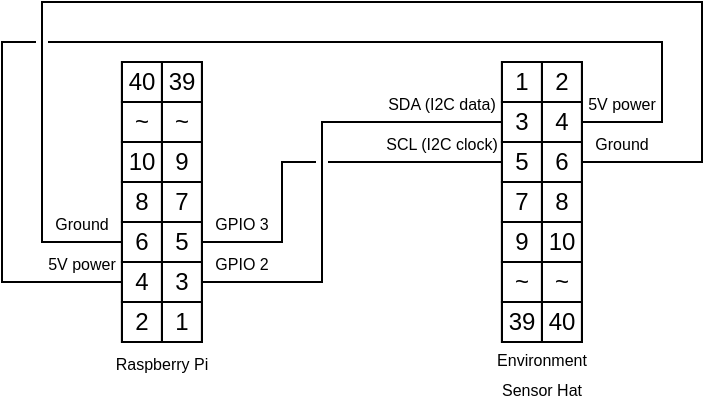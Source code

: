 <mxfile compressed="true" locked="true" version="28.0.7"><diagram name="Page-1" id="TQd7e25LFGvsIBrND1mE"><mxGraphModel dx="654" dy="514" grid="1" gridSize="10" guides="1" tooltips="1" connect="1" arrows="1" fold="1" page="1" pageScale="1" pageWidth="827" pageHeight="1169" math="0" shadow="0"><root><mxCell id="0"/><mxCell id="1" parent="0"/><mxCell id="Z3LxrtGDVWFGxXISewvc-150" value="" style="childLayout=tableLayout;recursiveResize=0;shadow=0;fillColor=none;" vertex="1" parent="1"><mxGeometry x="69.97" y="40" width="40" height="140" as="geometry"/></mxCell><mxCell id="Z3LxrtGDVWFGxXISewvc-151" value="" style="shape=tableRow;horizontal=0;startSize=0;swimlaneHead=0;swimlaneBody=0;top=0;left=0;bottom=0;right=0;dropTarget=0;collapsible=0;recursiveResize=0;expand=0;fontStyle=0;fillColor=none;strokeColor=inherit;" vertex="1" parent="Z3LxrtGDVWFGxXISewvc-150"><mxGeometry width="40" height="20" as="geometry"/></mxCell><mxCell id="Z3LxrtGDVWFGxXISewvc-152" value="40" style="connectable=0;recursiveResize=0;strokeColor=inherit;fillColor=none;align=center;whiteSpace=wrap;html=1;" vertex="1" parent="Z3LxrtGDVWFGxXISewvc-151"><mxGeometry width="20" height="20" as="geometry"><mxRectangle width="20" height="20" as="alternateBounds"/></mxGeometry></mxCell><mxCell id="Z3LxrtGDVWFGxXISewvc-153" value="39" style="connectable=0;recursiveResize=0;strokeColor=inherit;fillColor=none;align=center;whiteSpace=wrap;html=1;" vertex="1" parent="Z3LxrtGDVWFGxXISewvc-151"><mxGeometry x="20" width="20" height="20" as="geometry"><mxRectangle width="20" height="20" as="alternateBounds"/></mxGeometry></mxCell><mxCell id="Z3LxrtGDVWFGxXISewvc-154" style="shape=tableRow;horizontal=0;startSize=0;swimlaneHead=0;swimlaneBody=0;top=0;left=0;bottom=0;right=0;dropTarget=0;collapsible=0;recursiveResize=0;expand=0;fontStyle=0;fillColor=none;strokeColor=inherit;" vertex="1" parent="Z3LxrtGDVWFGxXISewvc-150"><mxGeometry y="20" width="40" height="20" as="geometry"/></mxCell><mxCell id="Z3LxrtGDVWFGxXISewvc-155" value="~" style="connectable=0;recursiveResize=0;strokeColor=inherit;fillColor=none;align=center;whiteSpace=wrap;html=1;" vertex="1" parent="Z3LxrtGDVWFGxXISewvc-154"><mxGeometry width="20" height="20" as="geometry"><mxRectangle width="20" height="20" as="alternateBounds"/></mxGeometry></mxCell><mxCell id="Z3LxrtGDVWFGxXISewvc-156" value="~" style="connectable=0;recursiveResize=0;strokeColor=inherit;fillColor=none;align=center;whiteSpace=wrap;html=1;" vertex="1" parent="Z3LxrtGDVWFGxXISewvc-154"><mxGeometry x="20" width="20" height="20" as="geometry"><mxRectangle width="20" height="20" as="alternateBounds"/></mxGeometry></mxCell><mxCell id="Z3LxrtGDVWFGxXISewvc-157" style="shape=tableRow;horizontal=0;startSize=0;swimlaneHead=0;swimlaneBody=0;top=0;left=0;bottom=0;right=0;dropTarget=0;collapsible=0;recursiveResize=0;expand=0;fontStyle=0;fillColor=none;strokeColor=inherit;" vertex="1" parent="Z3LxrtGDVWFGxXISewvc-150"><mxGeometry y="40" width="40" height="20" as="geometry"/></mxCell><mxCell id="Z3LxrtGDVWFGxXISewvc-158" value="10" style="connectable=0;recursiveResize=0;strokeColor=inherit;fillColor=none;align=center;whiteSpace=wrap;html=1;" vertex="1" parent="Z3LxrtGDVWFGxXISewvc-157"><mxGeometry width="20" height="20" as="geometry"><mxRectangle width="20" height="20" as="alternateBounds"/></mxGeometry></mxCell><mxCell id="Z3LxrtGDVWFGxXISewvc-159" value="9" style="connectable=0;recursiveResize=0;strokeColor=inherit;fillColor=none;align=center;whiteSpace=wrap;html=1;" vertex="1" parent="Z3LxrtGDVWFGxXISewvc-157"><mxGeometry x="20" width="20" height="20" as="geometry"><mxRectangle width="20" height="20" as="alternateBounds"/></mxGeometry></mxCell><mxCell id="Z3LxrtGDVWFGxXISewvc-160" style="shape=tableRow;horizontal=0;startSize=0;swimlaneHead=0;swimlaneBody=0;top=0;left=0;bottom=0;right=0;dropTarget=0;collapsible=0;recursiveResize=0;expand=0;fontStyle=0;fillColor=none;strokeColor=inherit;" vertex="1" parent="Z3LxrtGDVWFGxXISewvc-150"><mxGeometry y="60" width="40" height="20" as="geometry"/></mxCell><mxCell id="Z3LxrtGDVWFGxXISewvc-161" value="8" style="connectable=0;recursiveResize=0;strokeColor=inherit;fillColor=none;align=center;whiteSpace=wrap;html=1;" vertex="1" parent="Z3LxrtGDVWFGxXISewvc-160"><mxGeometry width="20" height="20" as="geometry"><mxRectangle width="20" height="20" as="alternateBounds"/></mxGeometry></mxCell><mxCell id="Z3LxrtGDVWFGxXISewvc-162" value="7" style="connectable=0;recursiveResize=0;strokeColor=inherit;fillColor=none;align=center;whiteSpace=wrap;html=1;" vertex="1" parent="Z3LxrtGDVWFGxXISewvc-160"><mxGeometry x="20" width="20" height="20" as="geometry"><mxRectangle width="20" height="20" as="alternateBounds"/></mxGeometry></mxCell><mxCell id="Z3LxrtGDVWFGxXISewvc-163" style="shape=tableRow;horizontal=0;startSize=0;swimlaneHead=0;swimlaneBody=0;top=0;left=0;bottom=0;right=0;dropTarget=0;collapsible=0;recursiveResize=0;expand=0;fontStyle=0;fillColor=none;strokeColor=inherit;" vertex="1" parent="Z3LxrtGDVWFGxXISewvc-150"><mxGeometry y="80" width="40" height="20" as="geometry"/></mxCell><mxCell id="Z3LxrtGDVWFGxXISewvc-164" value="6" style="connectable=0;recursiveResize=0;strokeColor=inherit;fillColor=none;align=center;whiteSpace=wrap;html=1;" vertex="1" parent="Z3LxrtGDVWFGxXISewvc-163"><mxGeometry width="20" height="20" as="geometry"><mxRectangle width="20" height="20" as="alternateBounds"/></mxGeometry></mxCell><mxCell id="Z3LxrtGDVWFGxXISewvc-165" value="5" style="connectable=0;recursiveResize=0;strokeColor=inherit;fillColor=none;align=center;whiteSpace=wrap;html=1;" vertex="1" parent="Z3LxrtGDVWFGxXISewvc-163"><mxGeometry x="20" width="20" height="20" as="geometry"><mxRectangle width="20" height="20" as="alternateBounds"/></mxGeometry></mxCell><mxCell id="Z3LxrtGDVWFGxXISewvc-166" style="shape=tableRow;horizontal=0;startSize=0;swimlaneHead=0;swimlaneBody=0;top=0;left=0;bottom=0;right=0;dropTarget=0;collapsible=0;recursiveResize=0;expand=0;fontStyle=0;fillColor=none;strokeColor=inherit;" vertex="1" parent="Z3LxrtGDVWFGxXISewvc-150"><mxGeometry y="100" width="40" height="20" as="geometry"/></mxCell><mxCell id="Z3LxrtGDVWFGxXISewvc-167" value="4" style="connectable=0;recursiveResize=0;strokeColor=inherit;fillColor=none;align=center;whiteSpace=wrap;html=1;" vertex="1" parent="Z3LxrtGDVWFGxXISewvc-166"><mxGeometry width="20" height="20" as="geometry"><mxRectangle width="20" height="20" as="alternateBounds"/></mxGeometry></mxCell><mxCell id="Z3LxrtGDVWFGxXISewvc-168" value="3" style="connectable=0;recursiveResize=0;strokeColor=inherit;fillColor=none;align=center;whiteSpace=wrap;html=1;" vertex="1" parent="Z3LxrtGDVWFGxXISewvc-166"><mxGeometry x="20" width="20" height="20" as="geometry"><mxRectangle width="20" height="20" as="alternateBounds"/></mxGeometry></mxCell><mxCell id="Z3LxrtGDVWFGxXISewvc-169" style="shape=tableRow;horizontal=0;startSize=0;swimlaneHead=0;swimlaneBody=0;top=0;left=0;bottom=0;right=0;dropTarget=0;collapsible=0;recursiveResize=0;expand=0;fontStyle=0;fillColor=none;strokeColor=inherit;" vertex="1" parent="Z3LxrtGDVWFGxXISewvc-150"><mxGeometry y="120" width="40" height="20" as="geometry"/></mxCell><mxCell id="Z3LxrtGDVWFGxXISewvc-170" value="2" style="connectable=0;recursiveResize=0;strokeColor=inherit;fillColor=none;align=center;whiteSpace=wrap;html=1;" vertex="1" parent="Z3LxrtGDVWFGxXISewvc-169"><mxGeometry width="20" height="20" as="geometry"><mxRectangle width="20" height="20" as="alternateBounds"/></mxGeometry></mxCell><mxCell id="Z3LxrtGDVWFGxXISewvc-171" value="1" style="connectable=0;recursiveResize=0;strokeColor=inherit;fillColor=none;align=center;whiteSpace=wrap;html=1;" vertex="1" parent="Z3LxrtGDVWFGxXISewvc-169"><mxGeometry x="20" width="20" height="20" as="geometry"><mxRectangle width="20" height="20" as="alternateBounds"/></mxGeometry></mxCell><mxCell id="Z3LxrtGDVWFGxXISewvc-172" value="" style="childLayout=tableLayout;recursiveResize=0;shadow=0;fillColor=none;" vertex="1" parent="1"><mxGeometry x="259.97" y="40" width="40" height="140" as="geometry"/></mxCell><mxCell id="Z3LxrtGDVWFGxXISewvc-173" value="" style="shape=tableRow;horizontal=0;startSize=0;swimlaneHead=0;swimlaneBody=0;top=0;left=0;bottom=0;right=0;dropTarget=0;collapsible=0;recursiveResize=0;expand=0;fontStyle=0;fillColor=none;strokeColor=inherit;" vertex="1" parent="Z3LxrtGDVWFGxXISewvc-172"><mxGeometry width="40" height="20" as="geometry"/></mxCell><mxCell id="Z3LxrtGDVWFGxXISewvc-174" value="&lt;div&gt;1&lt;/div&gt;" style="connectable=0;recursiveResize=0;strokeColor=inherit;fillColor=none;align=center;whiteSpace=wrap;html=1;" vertex="1" parent="Z3LxrtGDVWFGxXISewvc-173"><mxGeometry width="20" height="20" as="geometry"><mxRectangle width="20" height="20" as="alternateBounds"/></mxGeometry></mxCell><mxCell id="Z3LxrtGDVWFGxXISewvc-175" value="2" style="connectable=0;recursiveResize=0;strokeColor=inherit;fillColor=none;align=center;whiteSpace=wrap;html=1;" vertex="1" parent="Z3LxrtGDVWFGxXISewvc-173"><mxGeometry x="20" width="20" height="20" as="geometry"><mxRectangle width="20" height="20" as="alternateBounds"/></mxGeometry></mxCell><mxCell id="Z3LxrtGDVWFGxXISewvc-176" style="shape=tableRow;horizontal=0;startSize=0;swimlaneHead=0;swimlaneBody=0;top=0;left=0;bottom=0;right=0;dropTarget=0;collapsible=0;recursiveResize=0;expand=0;fontStyle=0;fillColor=none;strokeColor=inherit;" vertex="1" parent="Z3LxrtGDVWFGxXISewvc-172"><mxGeometry y="20" width="40" height="20" as="geometry"/></mxCell><mxCell id="Z3LxrtGDVWFGxXISewvc-177" value="3" style="connectable=0;recursiveResize=0;strokeColor=inherit;fillColor=none;align=center;whiteSpace=wrap;html=1;" vertex="1" parent="Z3LxrtGDVWFGxXISewvc-176"><mxGeometry width="20" height="20" as="geometry"><mxRectangle width="20" height="20" as="alternateBounds"/></mxGeometry></mxCell><mxCell id="Z3LxrtGDVWFGxXISewvc-178" value="&lt;div&gt;4&lt;/div&gt;" style="connectable=0;recursiveResize=0;strokeColor=inherit;fillColor=none;align=center;whiteSpace=wrap;html=1;" vertex="1" parent="Z3LxrtGDVWFGxXISewvc-176"><mxGeometry x="20" width="20" height="20" as="geometry"><mxRectangle width="20" height="20" as="alternateBounds"/></mxGeometry></mxCell><mxCell id="Z3LxrtGDVWFGxXISewvc-179" style="shape=tableRow;horizontal=0;startSize=0;swimlaneHead=0;swimlaneBody=0;top=0;left=0;bottom=0;right=0;dropTarget=0;collapsible=0;recursiveResize=0;expand=0;fontStyle=0;fillColor=none;strokeColor=inherit;" vertex="1" parent="Z3LxrtGDVWFGxXISewvc-172"><mxGeometry y="40" width="40" height="20" as="geometry"/></mxCell><mxCell id="Z3LxrtGDVWFGxXISewvc-180" value="5" style="connectable=0;recursiveResize=0;strokeColor=inherit;fillColor=none;align=center;whiteSpace=wrap;html=1;" vertex="1" parent="Z3LxrtGDVWFGxXISewvc-179"><mxGeometry width="20" height="20" as="geometry"><mxRectangle width="20" height="20" as="alternateBounds"/></mxGeometry></mxCell><mxCell id="Z3LxrtGDVWFGxXISewvc-181" value="6" style="connectable=0;recursiveResize=0;strokeColor=inherit;fillColor=none;align=center;whiteSpace=wrap;html=1;" vertex="1" parent="Z3LxrtGDVWFGxXISewvc-179"><mxGeometry x="20" width="20" height="20" as="geometry"><mxRectangle width="20" height="20" as="alternateBounds"/></mxGeometry></mxCell><mxCell id="Z3LxrtGDVWFGxXISewvc-182" style="shape=tableRow;horizontal=0;startSize=0;swimlaneHead=0;swimlaneBody=0;top=0;left=0;bottom=0;right=0;dropTarget=0;collapsible=0;recursiveResize=0;expand=0;fontStyle=0;fillColor=none;strokeColor=inherit;" vertex="1" parent="Z3LxrtGDVWFGxXISewvc-172"><mxGeometry y="60" width="40" height="20" as="geometry"/></mxCell><mxCell id="Z3LxrtGDVWFGxXISewvc-183" value="7" style="connectable=0;recursiveResize=0;strokeColor=inherit;fillColor=none;align=center;whiteSpace=wrap;html=1;" vertex="1" parent="Z3LxrtGDVWFGxXISewvc-182"><mxGeometry width="20" height="20" as="geometry"><mxRectangle width="20" height="20" as="alternateBounds"/></mxGeometry></mxCell><mxCell id="Z3LxrtGDVWFGxXISewvc-184" value="8" style="connectable=0;recursiveResize=0;strokeColor=inherit;fillColor=none;align=center;whiteSpace=wrap;html=1;" vertex="1" parent="Z3LxrtGDVWFGxXISewvc-182"><mxGeometry x="20" width="20" height="20" as="geometry"><mxRectangle width="20" height="20" as="alternateBounds"/></mxGeometry></mxCell><mxCell id="Z3LxrtGDVWFGxXISewvc-185" style="shape=tableRow;horizontal=0;startSize=0;swimlaneHead=0;swimlaneBody=0;top=0;left=0;bottom=0;right=0;dropTarget=0;collapsible=0;recursiveResize=0;expand=0;fontStyle=0;fillColor=none;strokeColor=inherit;" vertex="1" parent="Z3LxrtGDVWFGxXISewvc-172"><mxGeometry y="80" width="40" height="20" as="geometry"/></mxCell><mxCell id="Z3LxrtGDVWFGxXISewvc-186" value="9" style="connectable=0;recursiveResize=0;strokeColor=inherit;fillColor=none;align=center;whiteSpace=wrap;html=1;" vertex="1" parent="Z3LxrtGDVWFGxXISewvc-185"><mxGeometry width="20" height="20" as="geometry"><mxRectangle width="20" height="20" as="alternateBounds"/></mxGeometry></mxCell><mxCell id="Z3LxrtGDVWFGxXISewvc-187" value="10" style="connectable=0;recursiveResize=0;strokeColor=inherit;fillColor=none;align=center;whiteSpace=wrap;html=1;" vertex="1" parent="Z3LxrtGDVWFGxXISewvc-185"><mxGeometry x="20" width="20" height="20" as="geometry"><mxRectangle width="20" height="20" as="alternateBounds"/></mxGeometry></mxCell><mxCell id="Z3LxrtGDVWFGxXISewvc-188" style="shape=tableRow;horizontal=0;startSize=0;swimlaneHead=0;swimlaneBody=0;top=0;left=0;bottom=0;right=0;dropTarget=0;collapsible=0;recursiveResize=0;expand=0;fontStyle=0;fillColor=none;strokeColor=inherit;" vertex="1" parent="Z3LxrtGDVWFGxXISewvc-172"><mxGeometry y="100" width="40" height="20" as="geometry"/></mxCell><mxCell id="Z3LxrtGDVWFGxXISewvc-189" value="~" style="connectable=0;recursiveResize=0;strokeColor=inherit;fillColor=none;align=center;whiteSpace=wrap;html=1;" vertex="1" parent="Z3LxrtGDVWFGxXISewvc-188"><mxGeometry width="20" height="20" as="geometry"><mxRectangle width="20" height="20" as="alternateBounds"/></mxGeometry></mxCell><mxCell id="Z3LxrtGDVWFGxXISewvc-190" value="~" style="connectable=0;recursiveResize=0;strokeColor=inherit;fillColor=none;align=center;whiteSpace=wrap;html=1;" vertex="1" parent="Z3LxrtGDVWFGxXISewvc-188"><mxGeometry x="20" width="20" height="20" as="geometry"><mxRectangle width="20" height="20" as="alternateBounds"/></mxGeometry></mxCell><mxCell id="Z3LxrtGDVWFGxXISewvc-191" style="shape=tableRow;horizontal=0;startSize=0;swimlaneHead=0;swimlaneBody=0;top=0;left=0;bottom=0;right=0;dropTarget=0;collapsible=0;recursiveResize=0;expand=0;fontStyle=0;fillColor=none;strokeColor=inherit;" vertex="1" parent="Z3LxrtGDVWFGxXISewvc-172"><mxGeometry y="120" width="40" height="20" as="geometry"/></mxCell><mxCell id="Z3LxrtGDVWFGxXISewvc-192" value="39" style="connectable=0;recursiveResize=0;strokeColor=inherit;fillColor=none;align=center;whiteSpace=wrap;html=1;" vertex="1" parent="Z3LxrtGDVWFGxXISewvc-191"><mxGeometry width="20" height="20" as="geometry"><mxRectangle width="20" height="20" as="alternateBounds"/></mxGeometry></mxCell><mxCell id="Z3LxrtGDVWFGxXISewvc-193" value="40" style="connectable=0;recursiveResize=0;strokeColor=inherit;fillColor=none;align=center;whiteSpace=wrap;html=1;" vertex="1" parent="Z3LxrtGDVWFGxXISewvc-191"><mxGeometry x="20" width="20" height="20" as="geometry"><mxRectangle width="20" height="20" as="alternateBounds"/></mxGeometry></mxCell><mxCell id="Z3LxrtGDVWFGxXISewvc-213" style="edgeStyle=orthogonalEdgeStyle;rounded=0;orthogonalLoop=1;jettySize=auto;html=1;exitX=0;exitY=1;exitDx=0;exitDy=0;entryX=0;entryY=0.5;entryDx=0;entryDy=0;endArrow=none;endFill=0;" edge="1" parent="1" source="Z3LxrtGDVWFGxXISewvc-196" target="Z3LxrtGDVWFGxXISewvc-176"><mxGeometry relative="1" as="geometry"><Array as="points"><mxPoint x="170" y="150"/><mxPoint x="170" y="70"/></Array></mxGeometry></mxCell><mxCell id="Z3LxrtGDVWFGxXISewvc-196" value="&lt;font style=&quot;font-size: 8px;&quot;&gt;GPIO 2&lt;/font&gt;" style="text;html=1;align=center;verticalAlign=middle;whiteSpace=wrap;rounded=0;" vertex="1" parent="1"><mxGeometry x="109.97" y="130" width="40" height="20" as="geometry"/></mxCell><mxCell id="Z3LxrtGDVWFGxXISewvc-214" style="edgeStyle=orthogonalEdgeStyle;rounded=0;orthogonalLoop=1;jettySize=auto;html=1;exitX=0;exitY=1;exitDx=0;exitDy=0;entryX=0;entryY=0.5;entryDx=0;entryDy=0;jumpStyle=gap;endArrow=none;endFill=0;" edge="1" parent="1" source="Z3LxrtGDVWFGxXISewvc-197" target="Z3LxrtGDVWFGxXISewvc-179"><mxGeometry relative="1" as="geometry"><Array as="points"><mxPoint x="150" y="130"/><mxPoint x="150" y="90"/></Array></mxGeometry></mxCell><mxCell id="Z3LxrtGDVWFGxXISewvc-197" value="&lt;font style=&quot;font-size: 8px;&quot;&gt;GPIO 3&lt;/font&gt;" style="text;html=1;align=center;verticalAlign=middle;whiteSpace=wrap;rounded=0;" vertex="1" parent="1"><mxGeometry x="109.97" y="110" width="40" height="20" as="geometry"/></mxCell><mxCell id="Z3LxrtGDVWFGxXISewvc-198" value="&lt;font style=&quot;font-size: 8px;&quot;&gt;SDA (I2C data)&lt;/font&gt;" style="text;html=1;align=center;verticalAlign=middle;whiteSpace=wrap;rounded=0;" vertex="1" parent="1"><mxGeometry x="199.97" y="50" width="60" height="20" as="geometry"/></mxCell><mxCell id="Z3LxrtGDVWFGxXISewvc-199" value="&lt;font style=&quot;font-size: 8px;&quot;&gt;SCL (I2C clock)&lt;/font&gt;" style="text;html=1;align=center;verticalAlign=middle;whiteSpace=wrap;rounded=0;" vertex="1" parent="1"><mxGeometry x="199.97" y="70" width="60" height="20" as="geometry"/></mxCell><mxCell id="Z3LxrtGDVWFGxXISewvc-201" value="&lt;font style=&quot;font-size: 8px;&quot;&gt;5V power&lt;/font&gt;" style="text;html=1;align=center;verticalAlign=middle;whiteSpace=wrap;rounded=0;" vertex="1" parent="1"><mxGeometry x="299.97" y="50" width="40" height="20" as="geometry"/></mxCell><mxCell id="Z3LxrtGDVWFGxXISewvc-203" value="&lt;font style=&quot;font-size: 8px;&quot;&gt;Ground&lt;/font&gt;" style="text;html=1;align=center;verticalAlign=middle;whiteSpace=wrap;rounded=0;" vertex="1" parent="1"><mxGeometry x="299.97" y="70" width="40" height="20" as="geometry"/></mxCell><mxCell id="Z3LxrtGDVWFGxXISewvc-209" style="edgeStyle=orthogonalEdgeStyle;rounded=0;orthogonalLoop=1;jettySize=auto;html=1;exitX=1;exitY=0;exitDx=0;exitDy=0;entryX=0;entryY=1;entryDx=0;entryDy=0;endArrow=none;endFill=0;" edge="1" parent="1" source="Z3LxrtGDVWFGxXISewvc-204" target="Z3LxrtGDVWFGxXISewvc-203"><mxGeometry relative="1" as="geometry"><Array as="points"><mxPoint x="30" y="130"/><mxPoint x="30" y="10"/><mxPoint x="360" y="10"/><mxPoint x="360" y="90"/></Array></mxGeometry></mxCell><mxCell id="Z3LxrtGDVWFGxXISewvc-210" style="edgeStyle=orthogonalEdgeStyle;rounded=0;orthogonalLoop=1;jettySize=auto;html=1;exitX=1;exitY=1;exitDx=0;exitDy=0;entryX=1;entryY=0.5;entryDx=0;entryDy=0;jumpStyle=gap;endArrow=none;endFill=0;" edge="1" parent="1" source="Z3LxrtGDVWFGxXISewvc-204" target="Z3LxrtGDVWFGxXISewvc-176"><mxGeometry relative="1" as="geometry"><Array as="points"><mxPoint x="10" y="150"/><mxPoint x="10" y="30"/><mxPoint x="340" y="30"/><mxPoint x="340" y="70"/></Array></mxGeometry></mxCell><mxCell id="Z3LxrtGDVWFGxXISewvc-204" value="&lt;font style=&quot;font-size: 8px;&quot;&gt;5V power&lt;/font&gt;" style="text;html=1;align=center;verticalAlign=middle;whiteSpace=wrap;rounded=0;" vertex="1" parent="1"><mxGeometry x="29.97" y="130" width="40" height="20" as="geometry"/></mxCell><mxCell id="Z3LxrtGDVWFGxXISewvc-205" value="&lt;font style=&quot;font-size: 8px;&quot;&gt;Ground&lt;/font&gt;" style="text;html=1;align=center;verticalAlign=middle;whiteSpace=wrap;rounded=0;" vertex="1" parent="1"><mxGeometry x="29.97" y="110" width="40" height="20" as="geometry"/></mxCell><mxCell id="Z3LxrtGDVWFGxXISewvc-206" value="&lt;font style=&quot;font-size: 8px;&quot;&gt;Raspberry Pi&lt;/font&gt;" style="text;html=1;align=center;verticalAlign=middle;whiteSpace=wrap;rounded=0;" vertex="1" parent="1"><mxGeometry x="59.97" y="180" width="60" height="20" as="geometry"/></mxCell><mxCell id="Z3LxrtGDVWFGxXISewvc-207" value="&lt;font style=&quot;font-size: 8px;&quot;&gt;Environment Sensor Hat&lt;/font&gt;" style="text;html=1;align=center;verticalAlign=middle;whiteSpace=wrap;rounded=0;" vertex="1" parent="1"><mxGeometry x="244.97" y="180" width="70" height="30" as="geometry"/></mxCell></root></mxGraphModel></diagram></mxfile>
